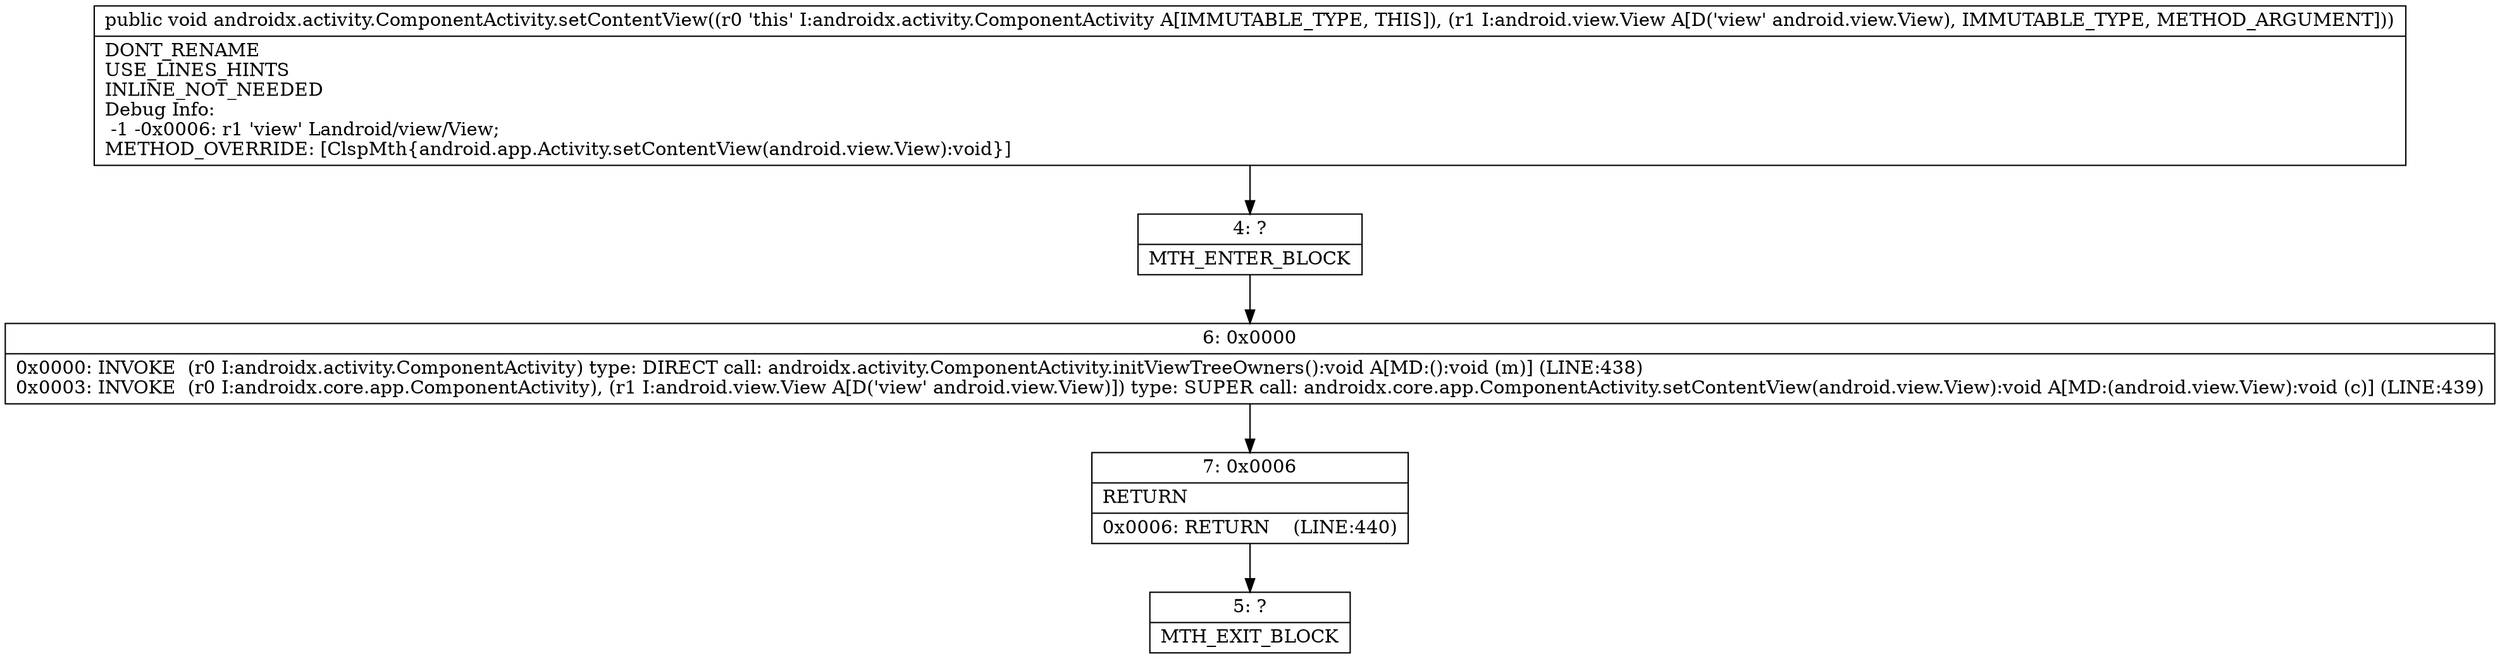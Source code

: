 digraph "CFG forandroidx.activity.ComponentActivity.setContentView(Landroid\/view\/View;)V" {
Node_4 [shape=record,label="{4\:\ ?|MTH_ENTER_BLOCK\l}"];
Node_6 [shape=record,label="{6\:\ 0x0000|0x0000: INVOKE  (r0 I:androidx.activity.ComponentActivity) type: DIRECT call: androidx.activity.ComponentActivity.initViewTreeOwners():void A[MD:():void (m)] (LINE:438)\l0x0003: INVOKE  (r0 I:androidx.core.app.ComponentActivity), (r1 I:android.view.View A[D('view' android.view.View)]) type: SUPER call: androidx.core.app.ComponentActivity.setContentView(android.view.View):void A[MD:(android.view.View):void (c)] (LINE:439)\l}"];
Node_7 [shape=record,label="{7\:\ 0x0006|RETURN\l|0x0006: RETURN    (LINE:440)\l}"];
Node_5 [shape=record,label="{5\:\ ?|MTH_EXIT_BLOCK\l}"];
MethodNode[shape=record,label="{public void androidx.activity.ComponentActivity.setContentView((r0 'this' I:androidx.activity.ComponentActivity A[IMMUTABLE_TYPE, THIS]), (r1 I:android.view.View A[D('view' android.view.View), IMMUTABLE_TYPE, METHOD_ARGUMENT]))  | DONT_RENAME\lUSE_LINES_HINTS\lINLINE_NOT_NEEDED\lDebug Info:\l  \-1 \-0x0006: r1 'view' Landroid\/view\/View;\lMETHOD_OVERRIDE: [ClspMth\{android.app.Activity.setContentView(android.view.View):void\}]\l}"];
MethodNode -> Node_4;Node_4 -> Node_6;
Node_6 -> Node_7;
Node_7 -> Node_5;
}

